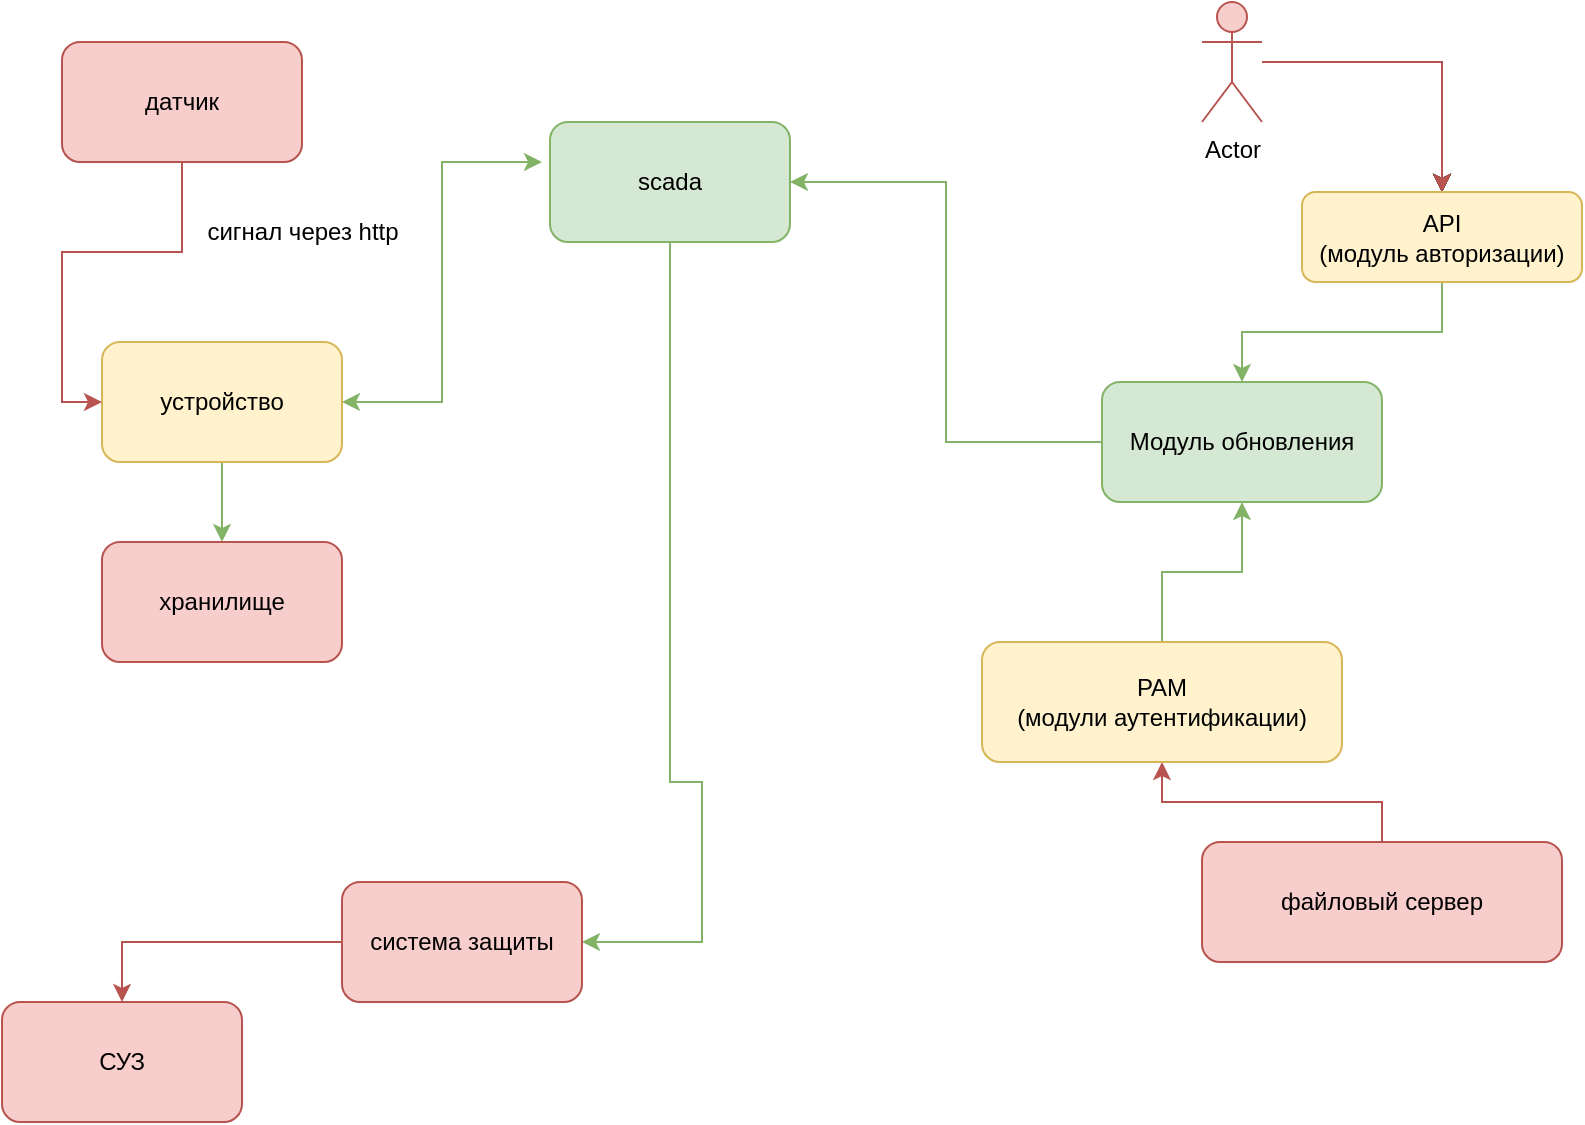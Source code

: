 <mxfile version="21.2.1" type="device">
  <diagram name="Страница 1" id="OuYo_p7GmuQ4alSBvR_b">
    <mxGraphModel dx="883" dy="479" grid="1" gridSize="10" guides="1" tooltips="1" connect="1" arrows="1" fold="1" page="1" pageScale="1" pageWidth="827" pageHeight="1169" math="0" shadow="0">
      <root>
        <mxCell id="0" />
        <mxCell id="1" parent="0" />
        <mxCell id="wuKYckKzc64fhrf6RmMG-6" style="edgeStyle=orthogonalEdgeStyle;rounded=0;orthogonalLoop=1;jettySize=auto;html=1;fillColor=#d5e8d4;strokeColor=#82b366;startArrow=classic;startFill=1;" edge="1" parent="1" source="wuKYckKzc64fhrf6RmMG-2">
          <mxGeometry relative="1" as="geometry">
            <mxPoint x="290" y="80" as="targetPoint" />
            <Array as="points">
              <mxPoint x="240" y="200" />
              <mxPoint x="240" y="80" />
            </Array>
          </mxGeometry>
        </mxCell>
        <mxCell id="wuKYckKzc64fhrf6RmMG-17" style="edgeStyle=orthogonalEdgeStyle;rounded=0;orthogonalLoop=1;jettySize=auto;html=1;exitX=0.5;exitY=1;exitDx=0;exitDy=0;entryX=0.5;entryY=0;entryDx=0;entryDy=0;fillColor=#d5e8d4;strokeColor=#82b366;" edge="1" parent="1" source="wuKYckKzc64fhrf6RmMG-2" target="wuKYckKzc64fhrf6RmMG-16">
          <mxGeometry relative="1" as="geometry" />
        </mxCell>
        <mxCell id="wuKYckKzc64fhrf6RmMG-2" value="устройство" style="rounded=1;whiteSpace=wrap;html=1;fillColor=#fff2cc;strokeColor=#d6b656;" vertex="1" parent="1">
          <mxGeometry x="70" y="170" width="120" height="60" as="geometry" />
        </mxCell>
        <mxCell id="wuKYckKzc64fhrf6RmMG-4" style="edgeStyle=orthogonalEdgeStyle;rounded=0;orthogonalLoop=1;jettySize=auto;html=1;entryX=0;entryY=0.5;entryDx=0;entryDy=0;fillColor=#f8cecc;strokeColor=#b85450;" edge="1" parent="1" source="wuKYckKzc64fhrf6RmMG-3" target="wuKYckKzc64fhrf6RmMG-2">
          <mxGeometry relative="1" as="geometry" />
        </mxCell>
        <mxCell id="wuKYckKzc64fhrf6RmMG-3" value="датчик" style="rounded=1;whiteSpace=wrap;html=1;fillColor=#f8cecc;strokeColor=#b85450;" vertex="1" parent="1">
          <mxGeometry x="50" y="20" width="120" height="60" as="geometry" />
        </mxCell>
        <mxCell id="wuKYckKzc64fhrf6RmMG-14" style="edgeStyle=orthogonalEdgeStyle;rounded=0;orthogonalLoop=1;jettySize=auto;html=1;entryX=1;entryY=0.5;entryDx=0;entryDy=0;fillColor=#d5e8d4;strokeColor=#82b366;" edge="1" parent="1" source="wuKYckKzc64fhrf6RmMG-5" target="wuKYckKzc64fhrf6RmMG-13">
          <mxGeometry relative="1" as="geometry">
            <Array as="points">
              <mxPoint x="354" y="390" />
              <mxPoint x="370" y="390" />
              <mxPoint x="370" y="470" />
            </Array>
          </mxGeometry>
        </mxCell>
        <mxCell id="wuKYckKzc64fhrf6RmMG-5" value="scada" style="rounded=1;whiteSpace=wrap;html=1;fillColor=#d5e8d4;strokeColor=#82b366;" vertex="1" parent="1">
          <mxGeometry x="294" y="60" width="120" height="60" as="geometry" />
        </mxCell>
        <mxCell id="wuKYckKzc64fhrf6RmMG-9" style="edgeStyle=orthogonalEdgeStyle;rounded=0;orthogonalLoop=1;jettySize=auto;html=1;fillColor=#f8cecc;strokeColor=#b85450;" edge="1" parent="1" source="wuKYckKzc64fhrf6RmMG-7" target="wuKYckKzc64fhrf6RmMG-8">
          <mxGeometry relative="1" as="geometry" />
        </mxCell>
        <mxCell id="wuKYckKzc64fhrf6RmMG-7" value="файловый сервер" style="rounded=1;whiteSpace=wrap;html=1;fillColor=#f8cecc;strokeColor=#b85450;" vertex="1" parent="1">
          <mxGeometry x="620" y="420" width="180" height="60" as="geometry" />
        </mxCell>
        <mxCell id="wuKYckKzc64fhrf6RmMG-11" style="edgeStyle=orthogonalEdgeStyle;rounded=0;orthogonalLoop=1;jettySize=auto;html=1;entryX=0.5;entryY=1;entryDx=0;entryDy=0;fillColor=#d5e8d4;strokeColor=#82b366;" edge="1" parent="1" source="wuKYckKzc64fhrf6RmMG-8" target="wuKYckKzc64fhrf6RmMG-10">
          <mxGeometry relative="1" as="geometry" />
        </mxCell>
        <mxCell id="wuKYckKzc64fhrf6RmMG-8" value="PAM&lt;br&gt;(модули аутентификации)" style="rounded=1;whiteSpace=wrap;html=1;fillColor=#fff2cc;strokeColor=#d6b656;" vertex="1" parent="1">
          <mxGeometry x="510" y="320" width="180" height="60" as="geometry" />
        </mxCell>
        <mxCell id="wuKYckKzc64fhrf6RmMG-12" style="edgeStyle=orthogonalEdgeStyle;rounded=0;orthogonalLoop=1;jettySize=auto;html=1;entryX=1;entryY=0.5;entryDx=0;entryDy=0;fillColor=#d5e8d4;strokeColor=#82b366;" edge="1" parent="1" source="wuKYckKzc64fhrf6RmMG-10" target="wuKYckKzc64fhrf6RmMG-5">
          <mxGeometry relative="1" as="geometry" />
        </mxCell>
        <mxCell id="wuKYckKzc64fhrf6RmMG-10" value="Модуль обновления" style="rounded=1;whiteSpace=wrap;html=1;fillColor=#d5e8d4;strokeColor=#82b366;" vertex="1" parent="1">
          <mxGeometry x="570" y="190" width="140" height="60" as="geometry" />
        </mxCell>
        <mxCell id="wuKYckKzc64fhrf6RmMG-18" style="edgeStyle=orthogonalEdgeStyle;rounded=0;orthogonalLoop=1;jettySize=auto;html=1;entryX=0.5;entryY=0;entryDx=0;entryDy=0;fillColor=#f8cecc;strokeColor=#b85450;" edge="1" parent="1" source="wuKYckKzc64fhrf6RmMG-13" target="wuKYckKzc64fhrf6RmMG-20">
          <mxGeometry relative="1" as="geometry">
            <mxPoint x="110" y="470" as="targetPoint" />
          </mxGeometry>
        </mxCell>
        <mxCell id="wuKYckKzc64fhrf6RmMG-13" value="система защиты" style="rounded=1;whiteSpace=wrap;html=1;fillColor=#f8cecc;strokeColor=#b85450;" vertex="1" parent="1">
          <mxGeometry x="190" y="440" width="120" height="60" as="geometry" />
        </mxCell>
        <mxCell id="wuKYckKzc64fhrf6RmMG-16" value="хранилище" style="rounded=1;whiteSpace=wrap;html=1;fillColor=#f8cecc;strokeColor=#b85450;" vertex="1" parent="1">
          <mxGeometry x="70" y="270" width="120" height="60" as="geometry" />
        </mxCell>
        <mxCell id="wuKYckKzc64fhrf6RmMG-20" value="СУЗ" style="rounded=1;whiteSpace=wrap;html=1;fillColor=#f8cecc;strokeColor=#b85450;" vertex="1" parent="1">
          <mxGeometry x="20" y="500" width="120" height="60" as="geometry" />
        </mxCell>
        <mxCell id="wuKYckKzc64fhrf6RmMG-21" value="сигнал через http" style="text;html=1;align=center;verticalAlign=middle;resizable=0;points=[];autosize=1;strokeColor=none;fillColor=none;" vertex="1" parent="1">
          <mxGeometry x="110" y="100" width="120" height="30" as="geometry" />
        </mxCell>
        <mxCell id="wuKYckKzc64fhrf6RmMG-28" style="edgeStyle=orthogonalEdgeStyle;rounded=0;orthogonalLoop=1;jettySize=auto;html=1;entryX=0.5;entryY=0;entryDx=0;entryDy=0;fillColor=#f8cecc;strokeColor=#b85450;" edge="1" parent="1" source="wuKYckKzc64fhrf6RmMG-22" target="wuKYckKzc64fhrf6RmMG-27">
          <mxGeometry relative="1" as="geometry" />
        </mxCell>
        <mxCell id="wuKYckKzc64fhrf6RmMG-30" value="" style="edgeStyle=orthogonalEdgeStyle;rounded=0;orthogonalLoop=1;jettySize=auto;html=1;" edge="1" parent="1" source="wuKYckKzc64fhrf6RmMG-22" target="wuKYckKzc64fhrf6RmMG-27">
          <mxGeometry relative="1" as="geometry" />
        </mxCell>
        <mxCell id="wuKYckKzc64fhrf6RmMG-31" value="" style="edgeStyle=orthogonalEdgeStyle;rounded=0;orthogonalLoop=1;jettySize=auto;html=1;" edge="1" parent="1" source="wuKYckKzc64fhrf6RmMG-22" target="wuKYckKzc64fhrf6RmMG-27">
          <mxGeometry relative="1" as="geometry" />
        </mxCell>
        <mxCell id="wuKYckKzc64fhrf6RmMG-32" value="" style="edgeStyle=orthogonalEdgeStyle;rounded=0;orthogonalLoop=1;jettySize=auto;html=1;" edge="1" parent="1" source="wuKYckKzc64fhrf6RmMG-22" target="wuKYckKzc64fhrf6RmMG-27">
          <mxGeometry relative="1" as="geometry" />
        </mxCell>
        <mxCell id="wuKYckKzc64fhrf6RmMG-33" value="" style="edgeStyle=orthogonalEdgeStyle;rounded=0;orthogonalLoop=1;jettySize=auto;html=1;fillColor=#f8cecc;strokeColor=#b85450;" edge="1" parent="1" source="wuKYckKzc64fhrf6RmMG-22" target="wuKYckKzc64fhrf6RmMG-27">
          <mxGeometry relative="1" as="geometry" />
        </mxCell>
        <mxCell id="wuKYckKzc64fhrf6RmMG-34" value="" style="edgeStyle=orthogonalEdgeStyle;rounded=0;orthogonalLoop=1;jettySize=auto;html=1;fillColor=#f8cecc;strokeColor=#b85450;" edge="1" parent="1" source="wuKYckKzc64fhrf6RmMG-22" target="wuKYckKzc64fhrf6RmMG-27">
          <mxGeometry relative="1" as="geometry" />
        </mxCell>
        <mxCell id="wuKYckKzc64fhrf6RmMG-22" value="Actor" style="shape=umlActor;verticalLabelPosition=bottom;verticalAlign=top;html=1;outlineConnect=0;fillColor=#f8cecc;strokeColor=#b85450;" vertex="1" parent="1">
          <mxGeometry x="620" width="30" height="60" as="geometry" />
        </mxCell>
        <mxCell id="wuKYckKzc64fhrf6RmMG-29" style="edgeStyle=orthogonalEdgeStyle;rounded=0;orthogonalLoop=1;jettySize=auto;html=1;entryX=0.5;entryY=0;entryDx=0;entryDy=0;fillColor=#d5e8d4;strokeColor=#82b366;" edge="1" parent="1" source="wuKYckKzc64fhrf6RmMG-27" target="wuKYckKzc64fhrf6RmMG-10">
          <mxGeometry relative="1" as="geometry" />
        </mxCell>
        <mxCell id="wuKYckKzc64fhrf6RmMG-27" value="API&lt;br&gt;(модуль авторизации)" style="rounded=1;whiteSpace=wrap;html=1;fillColor=#fff2cc;strokeColor=#d6b656;" vertex="1" parent="1">
          <mxGeometry x="670" y="95" width="140" height="45" as="geometry" />
        </mxCell>
      </root>
    </mxGraphModel>
  </diagram>
</mxfile>
